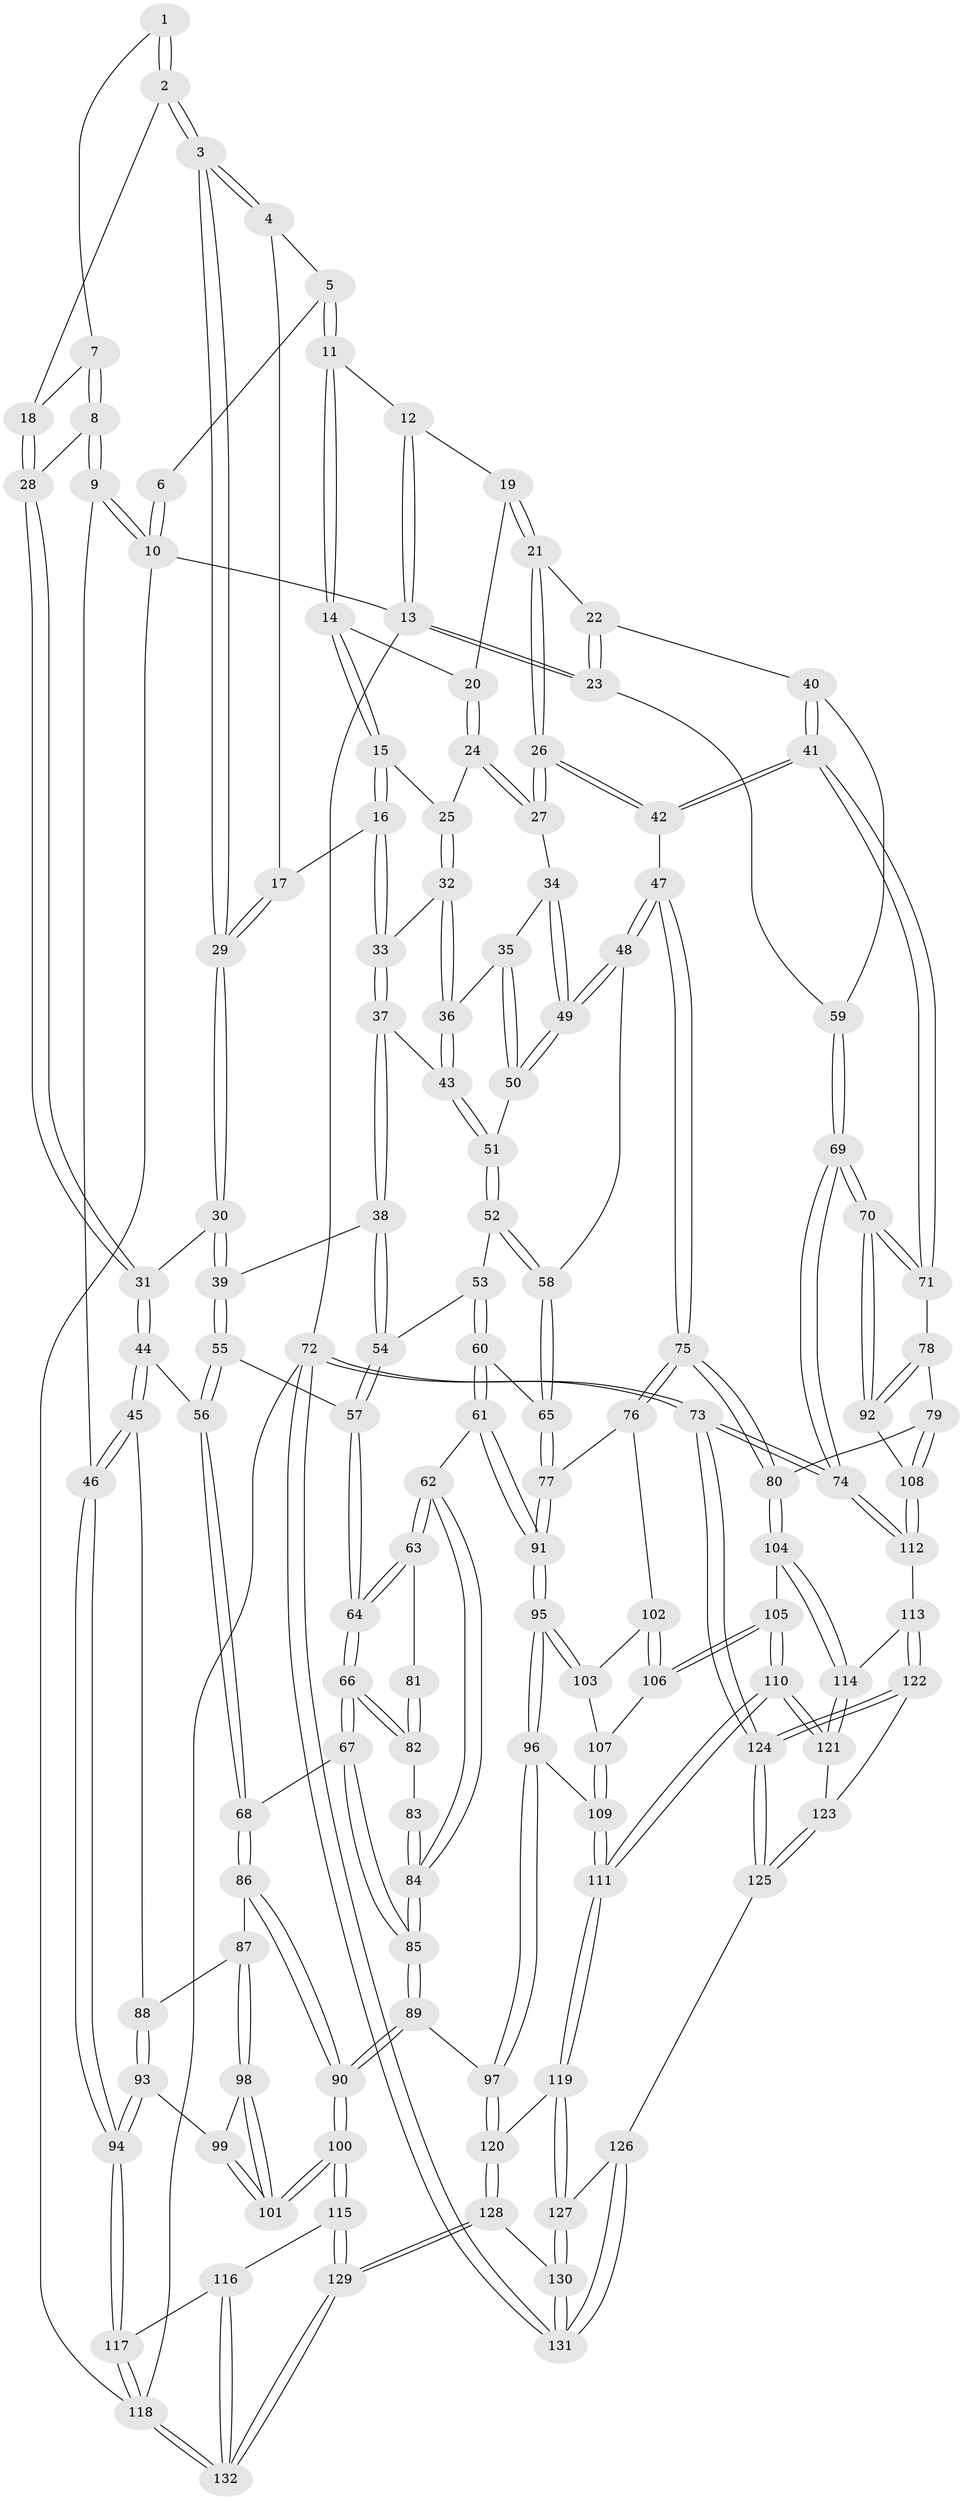 // Generated by graph-tools (version 1.1) at 2025/01/03/09/25 05:01:20]
// undirected, 132 vertices, 327 edges
graph export_dot {
graph [start="1"]
  node [color=gray90,style=filled];
  1 [pos="+0.1782407816145671+0"];
  2 [pos="+0.2592653912031285+0.05857877345634819"];
  3 [pos="+0.3385263740390145+0.11652158040519148"];
  4 [pos="+0.44046286912192795+0"];
  5 [pos="+0.44347344780519654+0"];
  6 [pos="+0.17475507272591534+0"];
  7 [pos="+0.1415604101951847+0"];
  8 [pos="+0.05909229774170476+0.12509056983839287"];
  9 [pos="+0+0.12315346484552442"];
  10 [pos="+0+0"];
  11 [pos="+0.6240751225692773+0"];
  12 [pos="+0.7111651083448852+0"];
  13 [pos="+1+0"];
  14 [pos="+0.574809468091042+0.07099921025283731"];
  15 [pos="+0.5554460642727771+0.10535858604029039"];
  16 [pos="+0.4974004903524859+0.11692849797386867"];
  17 [pos="+0.48269678290033796+0.11107726043779276"];
  18 [pos="+0.18547973929686037+0.10640157612994208"];
  19 [pos="+0.7530297109181127+0.020896500061745767"];
  20 [pos="+0.6824037595199008+0.09806522628800858"];
  21 [pos="+0.830067497138662+0.12133524136076022"];
  22 [pos="+0.8916580600468128+0.14173324127980072"];
  23 [pos="+1+0"];
  24 [pos="+0.6649767927672278+0.13381369474250732"];
  25 [pos="+0.5868199758655426+0.13689182079312973"];
  26 [pos="+0.7370053245831089+0.2244140129530628"];
  27 [pos="+0.6836778837080485+0.21565660628393288"];
  28 [pos="+0.15673542968765827+0.17724043776365345"];
  29 [pos="+0.3513686922326374+0.16157604624270247"];
  30 [pos="+0.33395745040035507+0.21786252742518508"];
  31 [pos="+0.16663202647701736+0.19371507271498128"];
  32 [pos="+0.5865492637030131+0.21889273156399144"];
  33 [pos="+0.515699920622952+0.2039002468146949"];
  34 [pos="+0.6606586664636376+0.22953103488898205"];
  35 [pos="+0.6143437108629686+0.24176423070425354"];
  36 [pos="+0.5994446969962037+0.23358673994734752"];
  37 [pos="+0.46252417747221036+0.25846070542647004"];
  38 [pos="+0.42324557526304246+0.2649600378979197"];
  39 [pos="+0.35182065645238786+0.26270568764303304"];
  40 [pos="+0.8825225243408237+0.3265068433997783"];
  41 [pos="+0.8547924378710265+0.38440074162258997"];
  42 [pos="+0.8103105392167539+0.38166748273724344"];
  43 [pos="+0.5161168372824518+0.2876814103742788"];
  44 [pos="+0.0757447813843735+0.39250576378939167"];
  45 [pos="+0.050460811953887+0.4035740206787542"];
  46 [pos="+0+0.4192687704564095"];
  47 [pos="+0.7571851434541661+0.40426572631943786"];
  48 [pos="+0.7135565106662475+0.40255368262305724"];
  49 [pos="+0.6987104312456475+0.38923333292900036"];
  50 [pos="+0.6031083669330208+0.33305410538014335"];
  51 [pos="+0.5517015671398835+0.35248920753063656"];
  52 [pos="+0.5331845437359888+0.3796622916139778"];
  53 [pos="+0.5258646310329174+0.3845536527130933"];
  54 [pos="+0.5172152134760513+0.3820695433651465"];
  55 [pos="+0.3487049871819834+0.27659216259835906"];
  56 [pos="+0.19915737158914842+0.40325058346807124"];
  57 [pos="+0.3920551799053167+0.3825168288279177"];
  58 [pos="+0.6396772723282467+0.45749465777570925"];
  59 [pos="+1+0.121721240559234"];
  60 [pos="+0.5060195953513066+0.49041204525336374"];
  61 [pos="+0.4910087246082875+0.507048373141807"];
  62 [pos="+0.4699155258560994+0.5059261969493769"];
  63 [pos="+0.42862374748160315+0.4730894385368058"];
  64 [pos="+0.3913495257460897+0.3921483760420781"];
  65 [pos="+0.6296179732722543+0.47326143391527536"];
  66 [pos="+0.2841389209308697+0.48295809255498245"];
  67 [pos="+0.28233557084232785+0.48344725601472327"];
  68 [pos="+0.27239595793387683+0.48302281317323925"];
  69 [pos="+1+0.5357855363091379"];
  70 [pos="+1+0.5317545451974413"];
  71 [pos="+0.855231091503126+0.38482821979453297"];
  72 [pos="+1+1"];
  73 [pos="+1+1"];
  74 [pos="+1+1"];
  75 [pos="+0.7352769544204466+0.5661898936201"];
  76 [pos="+0.6425595320076869+0.5577965452903124"];
  77 [pos="+0.636963102467575+0.5481091779851385"];
  78 [pos="+0.8356689893558457+0.5412872951331307"];
  79 [pos="+0.7900267691613596+0.5921935550258419"];
  80 [pos="+0.7549001221635162+0.5945183987767882"];
  81 [pos="+0.4203725606214779+0.4761745632882499"];
  82 [pos="+0.2977132463509433+0.48607470058623486"];
  83 [pos="+0.36277704853330667+0.5169847223261691"];
  84 [pos="+0.3863995737307693+0.5913331196736948"];
  85 [pos="+0.37449455716515406+0.6131147371435861"];
  86 [pos="+0.2456946961729083+0.5526113753904083"];
  87 [pos="+0.16874008732774803+0.5660134667659368"];
  88 [pos="+0.1308600227583698+0.5320149093189855"];
  89 [pos="+0.34801829721302596+0.7425387817737408"];
  90 [pos="+0.32668690480271106+0.7476940991592801"];
  91 [pos="+0.513994034522855+0.5487741939223105"];
  92 [pos="+0.9628813584738284+0.6148797155550703"];
  93 [pos="+0.08354601383427501+0.6468799660831676"];
  94 [pos="+0+0.6626905736895341"];
  95 [pos="+0.524829465049837+0.6219104509955063"];
  96 [pos="+0.5235333222085331+0.6264768130430126"];
  97 [pos="+0.37018750158925534+0.7466981682723015"];
  98 [pos="+0.16686113057069996+0.5900472320128581"];
  99 [pos="+0.09136144587582845+0.6486698227701027"];
  100 [pos="+0.2722221415367708+0.7794172116493152"];
  101 [pos="+0.2419667280765091+0.7481820830811532"];
  102 [pos="+0.6408597360248144+0.56230180240093"];
  103 [pos="+0.583351357238797+0.6050117607962099"];
  104 [pos="+0.7212852781008674+0.68853948603972"];
  105 [pos="+0.7196657875156808+0.6899829405537653"];
  106 [pos="+0.6453967012280238+0.6125616636057553"];
  107 [pos="+0.6206126076548555+0.6366485531533552"];
  108 [pos="+0.903283787330987+0.6643559607672169"];
  109 [pos="+0.6036193963644746+0.6952362311644796"];
  110 [pos="+0.6613045101903765+0.7832597058292903"];
  111 [pos="+0.6538470958266106+0.78699307185797"];
  112 [pos="+0.8937901430470506+0.6866170958714806"];
  113 [pos="+0.8842492803614227+0.7038105245855988"];
  114 [pos="+0.8774750051116496+0.7073218041719033"];
  115 [pos="+0.2590136529480576+0.7979234211014108"];
  116 [pos="+0.040338230222794175+0.7854875590445257"];
  117 [pos="+0+0.6674095800061322"];
  118 [pos="+0+1"];
  119 [pos="+0.652590896276762+0.7885039201282888"];
  120 [pos="+0.4526575253417821+0.8010364106741135"];
  121 [pos="+0.8034363673893434+0.817780593945123"];
  122 [pos="+0.9369038938409873+0.7957081053551951"];
  123 [pos="+0.8101388529711555+0.8270425719568839"];
  124 [pos="+1+1"];
  125 [pos="+0.8176186983566252+0.842531468394574"];
  126 [pos="+0.8005371130573666+0.893427735851525"];
  127 [pos="+0.6566715941318735+0.8913078858829669"];
  128 [pos="+0.5174890406867525+1"];
  129 [pos="+0.18217796808127615+1"];
  130 [pos="+0.6413661978169461+1"];
  131 [pos="+0.7797577626312278+1"];
  132 [pos="+0.11935810939197815+1"];
  1 -- 2;
  1 -- 2;
  1 -- 7;
  2 -- 3;
  2 -- 3;
  2 -- 18;
  3 -- 4;
  3 -- 4;
  3 -- 29;
  3 -- 29;
  4 -- 5;
  4 -- 17;
  5 -- 6;
  5 -- 11;
  5 -- 11;
  6 -- 10;
  6 -- 10;
  7 -- 8;
  7 -- 8;
  7 -- 18;
  8 -- 9;
  8 -- 9;
  8 -- 28;
  9 -- 10;
  9 -- 10;
  9 -- 46;
  10 -- 13;
  10 -- 118;
  11 -- 12;
  11 -- 14;
  11 -- 14;
  12 -- 13;
  12 -- 13;
  12 -- 19;
  13 -- 23;
  13 -- 23;
  13 -- 72;
  14 -- 15;
  14 -- 15;
  14 -- 20;
  15 -- 16;
  15 -- 16;
  15 -- 25;
  16 -- 17;
  16 -- 33;
  16 -- 33;
  17 -- 29;
  17 -- 29;
  18 -- 28;
  18 -- 28;
  19 -- 20;
  19 -- 21;
  19 -- 21;
  20 -- 24;
  20 -- 24;
  21 -- 22;
  21 -- 26;
  21 -- 26;
  22 -- 23;
  22 -- 23;
  22 -- 40;
  23 -- 59;
  24 -- 25;
  24 -- 27;
  24 -- 27;
  25 -- 32;
  25 -- 32;
  26 -- 27;
  26 -- 27;
  26 -- 42;
  26 -- 42;
  27 -- 34;
  28 -- 31;
  28 -- 31;
  29 -- 30;
  29 -- 30;
  30 -- 31;
  30 -- 39;
  30 -- 39;
  31 -- 44;
  31 -- 44;
  32 -- 33;
  32 -- 36;
  32 -- 36;
  33 -- 37;
  33 -- 37;
  34 -- 35;
  34 -- 49;
  34 -- 49;
  35 -- 36;
  35 -- 50;
  35 -- 50;
  36 -- 43;
  36 -- 43;
  37 -- 38;
  37 -- 38;
  37 -- 43;
  38 -- 39;
  38 -- 54;
  38 -- 54;
  39 -- 55;
  39 -- 55;
  40 -- 41;
  40 -- 41;
  40 -- 59;
  41 -- 42;
  41 -- 42;
  41 -- 71;
  41 -- 71;
  42 -- 47;
  43 -- 51;
  43 -- 51;
  44 -- 45;
  44 -- 45;
  44 -- 56;
  45 -- 46;
  45 -- 46;
  45 -- 88;
  46 -- 94;
  46 -- 94;
  47 -- 48;
  47 -- 48;
  47 -- 75;
  47 -- 75;
  48 -- 49;
  48 -- 49;
  48 -- 58;
  49 -- 50;
  49 -- 50;
  50 -- 51;
  51 -- 52;
  51 -- 52;
  52 -- 53;
  52 -- 58;
  52 -- 58;
  53 -- 54;
  53 -- 60;
  53 -- 60;
  54 -- 57;
  54 -- 57;
  55 -- 56;
  55 -- 56;
  55 -- 57;
  56 -- 68;
  56 -- 68;
  57 -- 64;
  57 -- 64;
  58 -- 65;
  58 -- 65;
  59 -- 69;
  59 -- 69;
  60 -- 61;
  60 -- 61;
  60 -- 65;
  61 -- 62;
  61 -- 91;
  61 -- 91;
  62 -- 63;
  62 -- 63;
  62 -- 84;
  62 -- 84;
  63 -- 64;
  63 -- 64;
  63 -- 81;
  64 -- 66;
  64 -- 66;
  65 -- 77;
  65 -- 77;
  66 -- 67;
  66 -- 67;
  66 -- 82;
  66 -- 82;
  67 -- 68;
  67 -- 85;
  67 -- 85;
  68 -- 86;
  68 -- 86;
  69 -- 70;
  69 -- 70;
  69 -- 74;
  69 -- 74;
  70 -- 71;
  70 -- 71;
  70 -- 92;
  70 -- 92;
  71 -- 78;
  72 -- 73;
  72 -- 73;
  72 -- 131;
  72 -- 131;
  72 -- 118;
  73 -- 74;
  73 -- 74;
  73 -- 124;
  73 -- 124;
  74 -- 112;
  74 -- 112;
  75 -- 76;
  75 -- 76;
  75 -- 80;
  75 -- 80;
  76 -- 77;
  76 -- 102;
  77 -- 91;
  77 -- 91;
  78 -- 79;
  78 -- 92;
  78 -- 92;
  79 -- 80;
  79 -- 108;
  79 -- 108;
  80 -- 104;
  80 -- 104;
  81 -- 82;
  81 -- 82;
  82 -- 83;
  83 -- 84;
  83 -- 84;
  84 -- 85;
  84 -- 85;
  85 -- 89;
  85 -- 89;
  86 -- 87;
  86 -- 90;
  86 -- 90;
  87 -- 88;
  87 -- 98;
  87 -- 98;
  88 -- 93;
  88 -- 93;
  89 -- 90;
  89 -- 90;
  89 -- 97;
  90 -- 100;
  90 -- 100;
  91 -- 95;
  91 -- 95;
  92 -- 108;
  93 -- 94;
  93 -- 94;
  93 -- 99;
  94 -- 117;
  94 -- 117;
  95 -- 96;
  95 -- 96;
  95 -- 103;
  95 -- 103;
  96 -- 97;
  96 -- 97;
  96 -- 109;
  97 -- 120;
  97 -- 120;
  98 -- 99;
  98 -- 101;
  98 -- 101;
  99 -- 101;
  99 -- 101;
  100 -- 101;
  100 -- 101;
  100 -- 115;
  100 -- 115;
  102 -- 103;
  102 -- 106;
  102 -- 106;
  103 -- 107;
  104 -- 105;
  104 -- 114;
  104 -- 114;
  105 -- 106;
  105 -- 106;
  105 -- 110;
  105 -- 110;
  106 -- 107;
  107 -- 109;
  107 -- 109;
  108 -- 112;
  108 -- 112;
  109 -- 111;
  109 -- 111;
  110 -- 111;
  110 -- 111;
  110 -- 121;
  110 -- 121;
  111 -- 119;
  111 -- 119;
  112 -- 113;
  113 -- 114;
  113 -- 122;
  113 -- 122;
  114 -- 121;
  114 -- 121;
  115 -- 116;
  115 -- 129;
  115 -- 129;
  116 -- 117;
  116 -- 132;
  116 -- 132;
  117 -- 118;
  117 -- 118;
  118 -- 132;
  118 -- 132;
  119 -- 120;
  119 -- 127;
  119 -- 127;
  120 -- 128;
  120 -- 128;
  121 -- 123;
  122 -- 123;
  122 -- 124;
  122 -- 124;
  123 -- 125;
  123 -- 125;
  124 -- 125;
  124 -- 125;
  125 -- 126;
  126 -- 127;
  126 -- 131;
  126 -- 131;
  127 -- 130;
  127 -- 130;
  128 -- 129;
  128 -- 129;
  128 -- 130;
  129 -- 132;
  129 -- 132;
  130 -- 131;
  130 -- 131;
}
